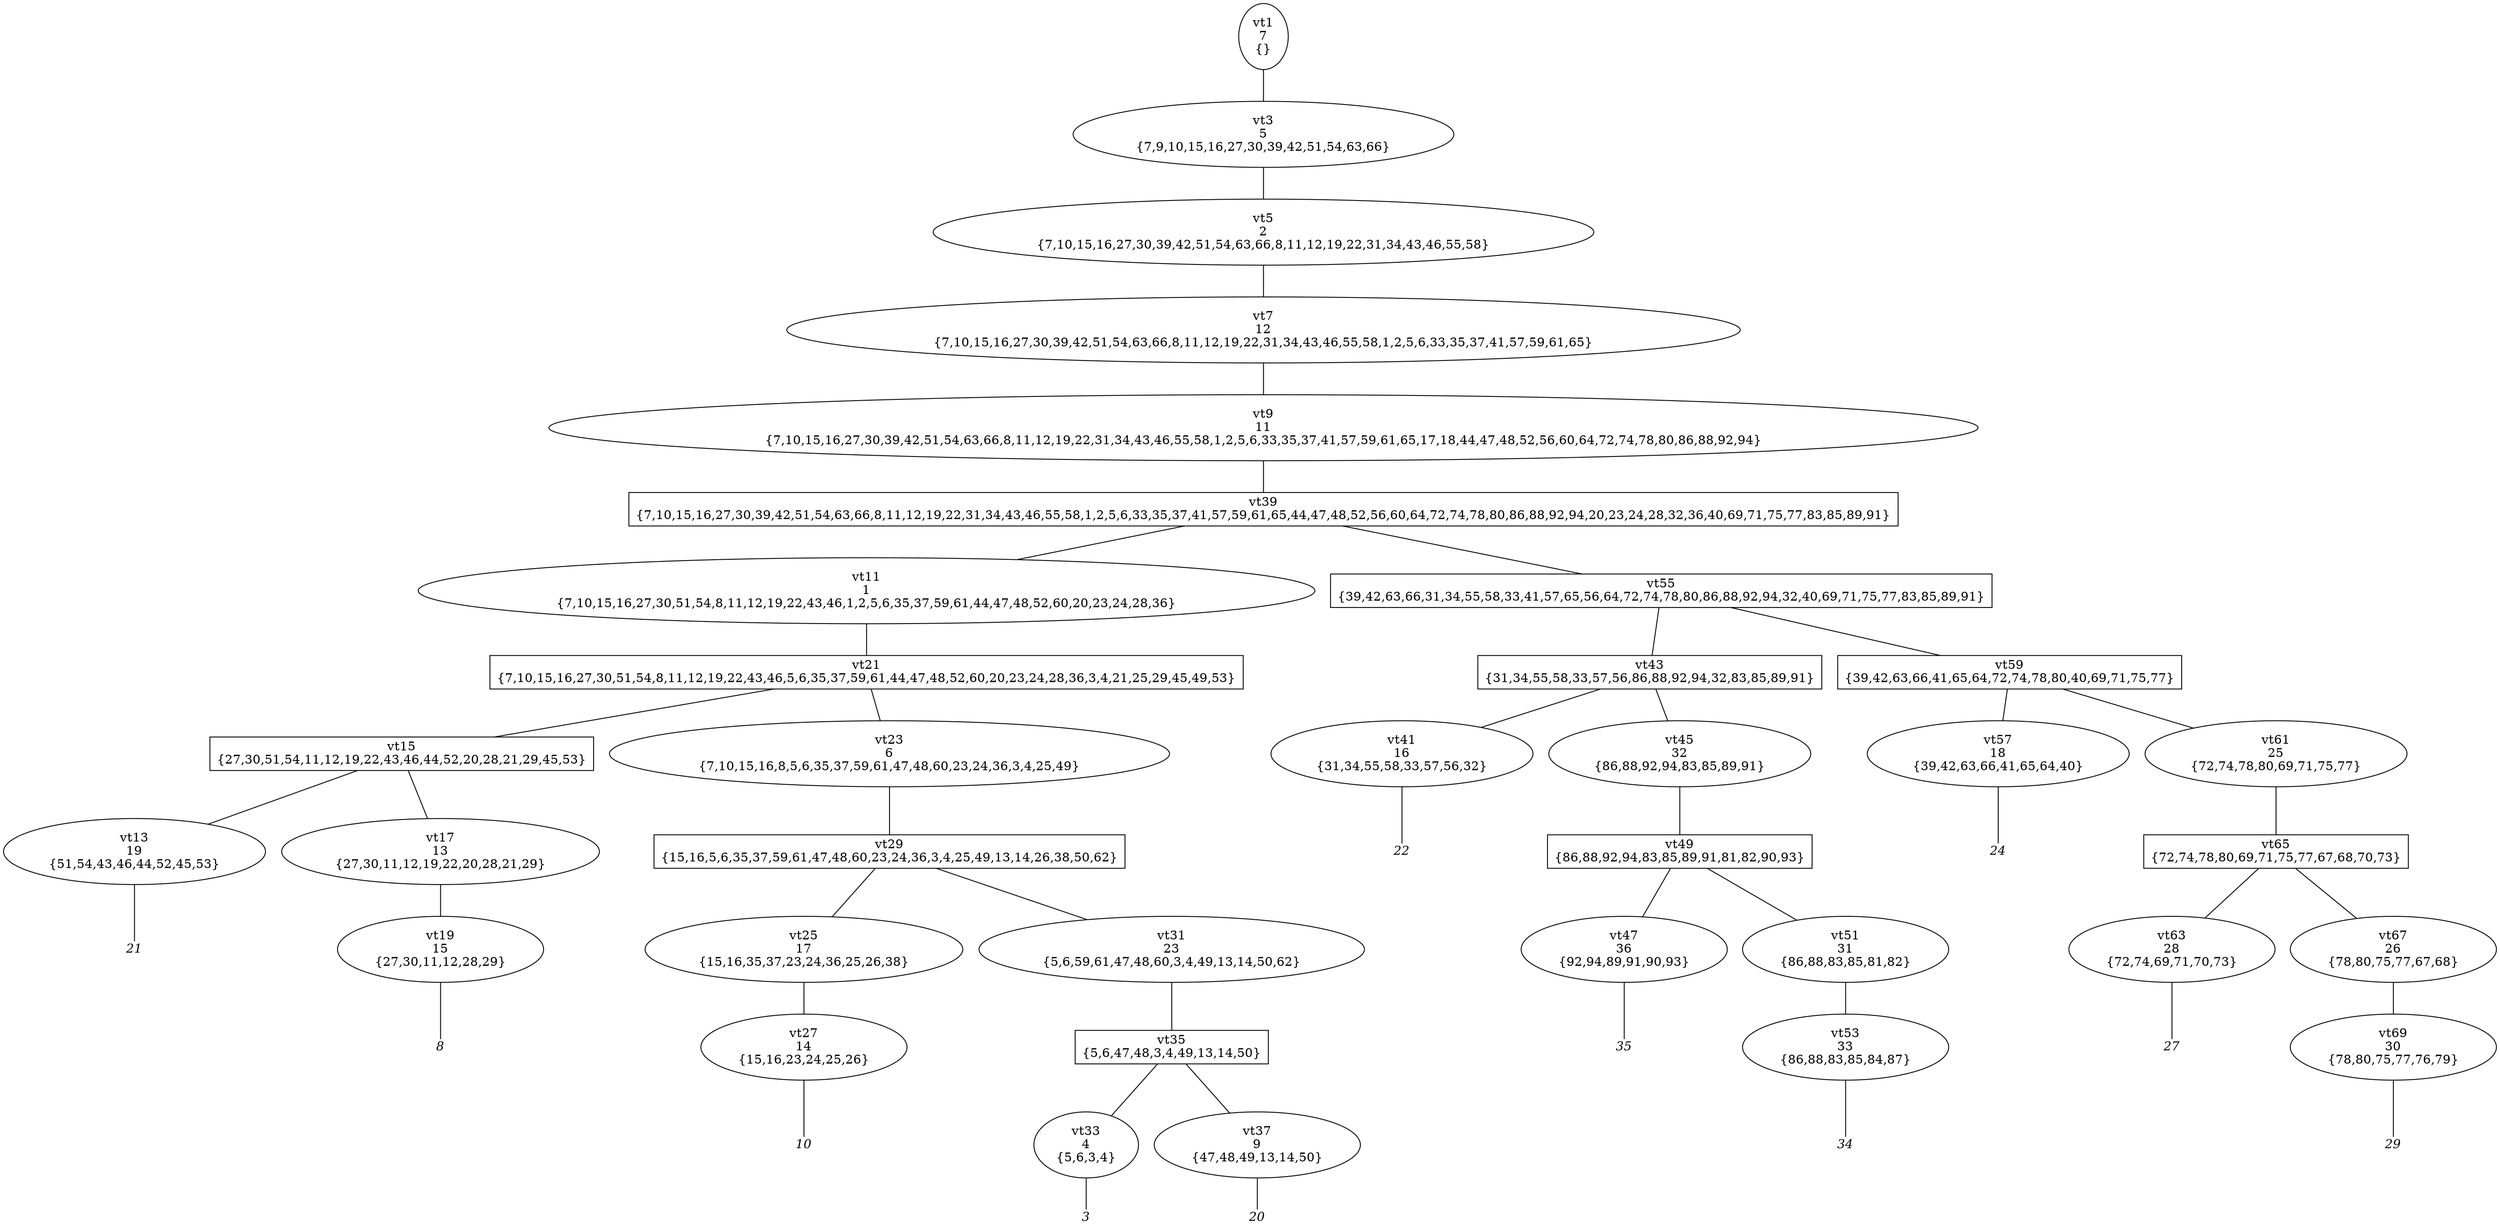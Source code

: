 
digraph vtree {

overlap=false

n1 [label="vt1
7
{}",shape="ellipse"]; 
n3 [label="vt3
5
{7,9,10,15,16,27,30,39,42,51,54,63,66}",shape="ellipse"]; 
n5 [label="vt5
2
{7,10,15,16,27,30,39,42,51,54,63,66,8,11,12,19,22,31,34,43,46,55,58}",shape="ellipse"]; 
n7 [label="vt7
12
{7,10,15,16,27,30,39,42,51,54,63,66,8,11,12,19,22,31,34,43,46,55,58,1,2,5,6,33,35,37,41,57,59,61,65}",shape="ellipse"]; 
n9 [label="vt9
11
{7,10,15,16,27,30,39,42,51,54,63,66,8,11,12,19,22,31,34,43,46,55,58,1,2,5,6,33,35,37,41,57,59,61,65,17,18,44,47,48,52,56,60,64,72,74,78,80,86,88,92,94}",shape="ellipse"]; 
n39 [label="vt39
{7,10,15,16,27,30,39,42,51,54,63,66,8,11,12,19,22,31,34,43,46,55,58,1,2,5,6,33,35,37,41,57,59,61,65,44,47,48,52,56,60,64,72,74,78,80,86,88,92,94,20,23,24,28,32,36,40,69,71,75,77,83,85,89,91}",shape="box"]; 
n11 [label="vt11
1
{7,10,15,16,27,30,51,54,8,11,12,19,22,43,46,1,2,5,6,35,37,59,61,44,47,48,52,60,20,23,24,28,36}",shape="ellipse"]; 
n21 [label="vt21
{7,10,15,16,27,30,51,54,8,11,12,19,22,43,46,5,6,35,37,59,61,44,47,48,52,60,20,23,24,28,36,3,4,21,25,29,45,49,53}",shape="box"]; 
n15 [label="vt15
{27,30,51,54,11,12,19,22,43,46,44,52,20,28,21,29,45,53}",shape="box"]; 
n13 [label="vt13
19
{51,54,43,46,44,52,45,53}",shape="ellipse"]; 
n14 [label="21",fontname="Times-Italic",fontsize=14,shape=plaintext,fixedsize=true,width=.25,height=.25]; 
n17 [label="vt17
13
{27,30,11,12,19,22,20,28,21,29}",shape="ellipse"]; 
n19 [label="vt19
15
{27,30,11,12,28,29}",shape="ellipse"]; 
n20 [label="8",fontname="Times-Italic",fontsize=14,shape=plaintext,fixedsize=true,width=.25,height=.25]; 
n23 [label="vt23
6
{7,10,15,16,8,5,6,35,37,59,61,47,48,60,23,24,36,3,4,25,49}",shape="ellipse"]; 
n29 [label="vt29
{15,16,5,6,35,37,59,61,47,48,60,23,24,36,3,4,25,49,13,14,26,38,50,62}",shape="box"]; 
n25 [label="vt25
17
{15,16,35,37,23,24,36,25,26,38}",shape="ellipse"]; 
n27 [label="vt27
14
{15,16,23,24,25,26}",shape="ellipse"]; 
n28 [label="10",fontname="Times-Italic",fontsize=14,shape=plaintext,fixedsize=true,width=.25,height=.25]; 
n31 [label="vt31
23
{5,6,59,61,47,48,60,3,4,49,13,14,50,62}",shape="ellipse"]; 
n35 [label="vt35
{5,6,47,48,3,4,49,13,14,50}",shape="box"]; 
n33 [label="vt33
4
{5,6,3,4}",shape="ellipse"]; 
n34 [label="3",fontname="Times-Italic",fontsize=14,shape=plaintext,fixedsize=true,width=.25,height=.25]; 
n37 [label="vt37
9
{47,48,49,13,14,50}",shape="ellipse"]; 
n38 [label="20",fontname="Times-Italic",fontsize=14,shape=plaintext,fixedsize=true,width=.25,height=.25]; 
n55 [label="vt55
{39,42,63,66,31,34,55,58,33,41,57,65,56,64,72,74,78,80,86,88,92,94,32,40,69,71,75,77,83,85,89,91}",shape="box"]; 
n43 [label="vt43
{31,34,55,58,33,57,56,86,88,92,94,32,83,85,89,91}",shape="box"]; 
n41 [label="vt41
16
{31,34,55,58,33,57,56,32}",shape="ellipse"]; 
n42 [label="22",fontname="Times-Italic",fontsize=14,shape=plaintext,fixedsize=true,width=.25,height=.25]; 
n45 [label="vt45
32
{86,88,92,94,83,85,89,91}",shape="ellipse"]; 
n49 [label="vt49
{86,88,92,94,83,85,89,91,81,82,90,93}",shape="box"]; 
n47 [label="vt47
36
{92,94,89,91,90,93}",shape="ellipse"]; 
n48 [label="35",fontname="Times-Italic",fontsize=14,shape=plaintext,fixedsize=true,width=.25,height=.25]; 
n51 [label="vt51
31
{86,88,83,85,81,82}",shape="ellipse"]; 
n53 [label="vt53
33
{86,88,83,85,84,87}",shape="ellipse"]; 
n54 [label="34",fontname="Times-Italic",fontsize=14,shape=plaintext,fixedsize=true,width=.25,height=.25]; 
n59 [label="vt59
{39,42,63,66,41,65,64,72,74,78,80,40,69,71,75,77}",shape="box"]; 
n57 [label="vt57
18
{39,42,63,66,41,65,64,40}",shape="ellipse"]; 
n58 [label="24",fontname="Times-Italic",fontsize=14,shape=plaintext,fixedsize=true,width=.25,height=.25]; 
n61 [label="vt61
25
{72,74,78,80,69,71,75,77}",shape="ellipse"]; 
n65 [label="vt65
{72,74,78,80,69,71,75,77,67,68,70,73}",shape="box"]; 
n63 [label="vt63
28
{72,74,69,71,70,73}",shape="ellipse"]; 
n64 [label="27",fontname="Times-Italic",fontsize=14,shape=plaintext,fixedsize=true,width=.25,height=.25]; 
n67 [label="vt67
26
{78,80,75,77,67,68}",shape="ellipse"]; 
n69 [label="vt69
30
{78,80,75,77,76,79}",shape="ellipse"]; 
n70 [label="29",fontname="Times-Italic",fontsize=14,shape=plaintext,fixedsize=true,width=.25,height=.25]; 
n1->n3 [arrowhead=none];
n3->n5 [arrowhead=none];
n5->n7 [arrowhead=none];
n7->n9 [arrowhead=none];
n9->n39 [arrowhead=none];
n39->n11 [arrowhead=none];
n11->n21 [arrowhead=none];
n21->n15 [arrowhead=none];
n15->n13 [arrowhead=none];
n13->n14 [arrowhead=none];
n15->n17 [arrowhead=none];
n17->n19 [arrowhead=none];
n19->n20 [arrowhead=none];
n21->n23 [arrowhead=none];
n23->n29 [arrowhead=none];
n29->n25 [arrowhead=none];
n25->n27 [arrowhead=none];
n27->n28 [arrowhead=none];
n29->n31 [arrowhead=none];
n31->n35 [arrowhead=none];
n35->n33 [arrowhead=none];
n33->n34 [arrowhead=none];
n35->n37 [arrowhead=none];
n37->n38 [arrowhead=none];
n39->n55 [arrowhead=none];
n55->n43 [arrowhead=none];
n43->n41 [arrowhead=none];
n41->n42 [arrowhead=none];
n43->n45 [arrowhead=none];
n45->n49 [arrowhead=none];
n49->n47 [arrowhead=none];
n47->n48 [arrowhead=none];
n49->n51 [arrowhead=none];
n51->n53 [arrowhead=none];
n53->n54 [arrowhead=none];
n55->n59 [arrowhead=none];
n59->n57 [arrowhead=none];
n57->n58 [arrowhead=none];
n59->n61 [arrowhead=none];
n61->n65 [arrowhead=none];
n65->n63 [arrowhead=none];
n63->n64 [arrowhead=none];
n65->n67 [arrowhead=none];
n67->n69 [arrowhead=none];
n69->n70 [arrowhead=none];


}